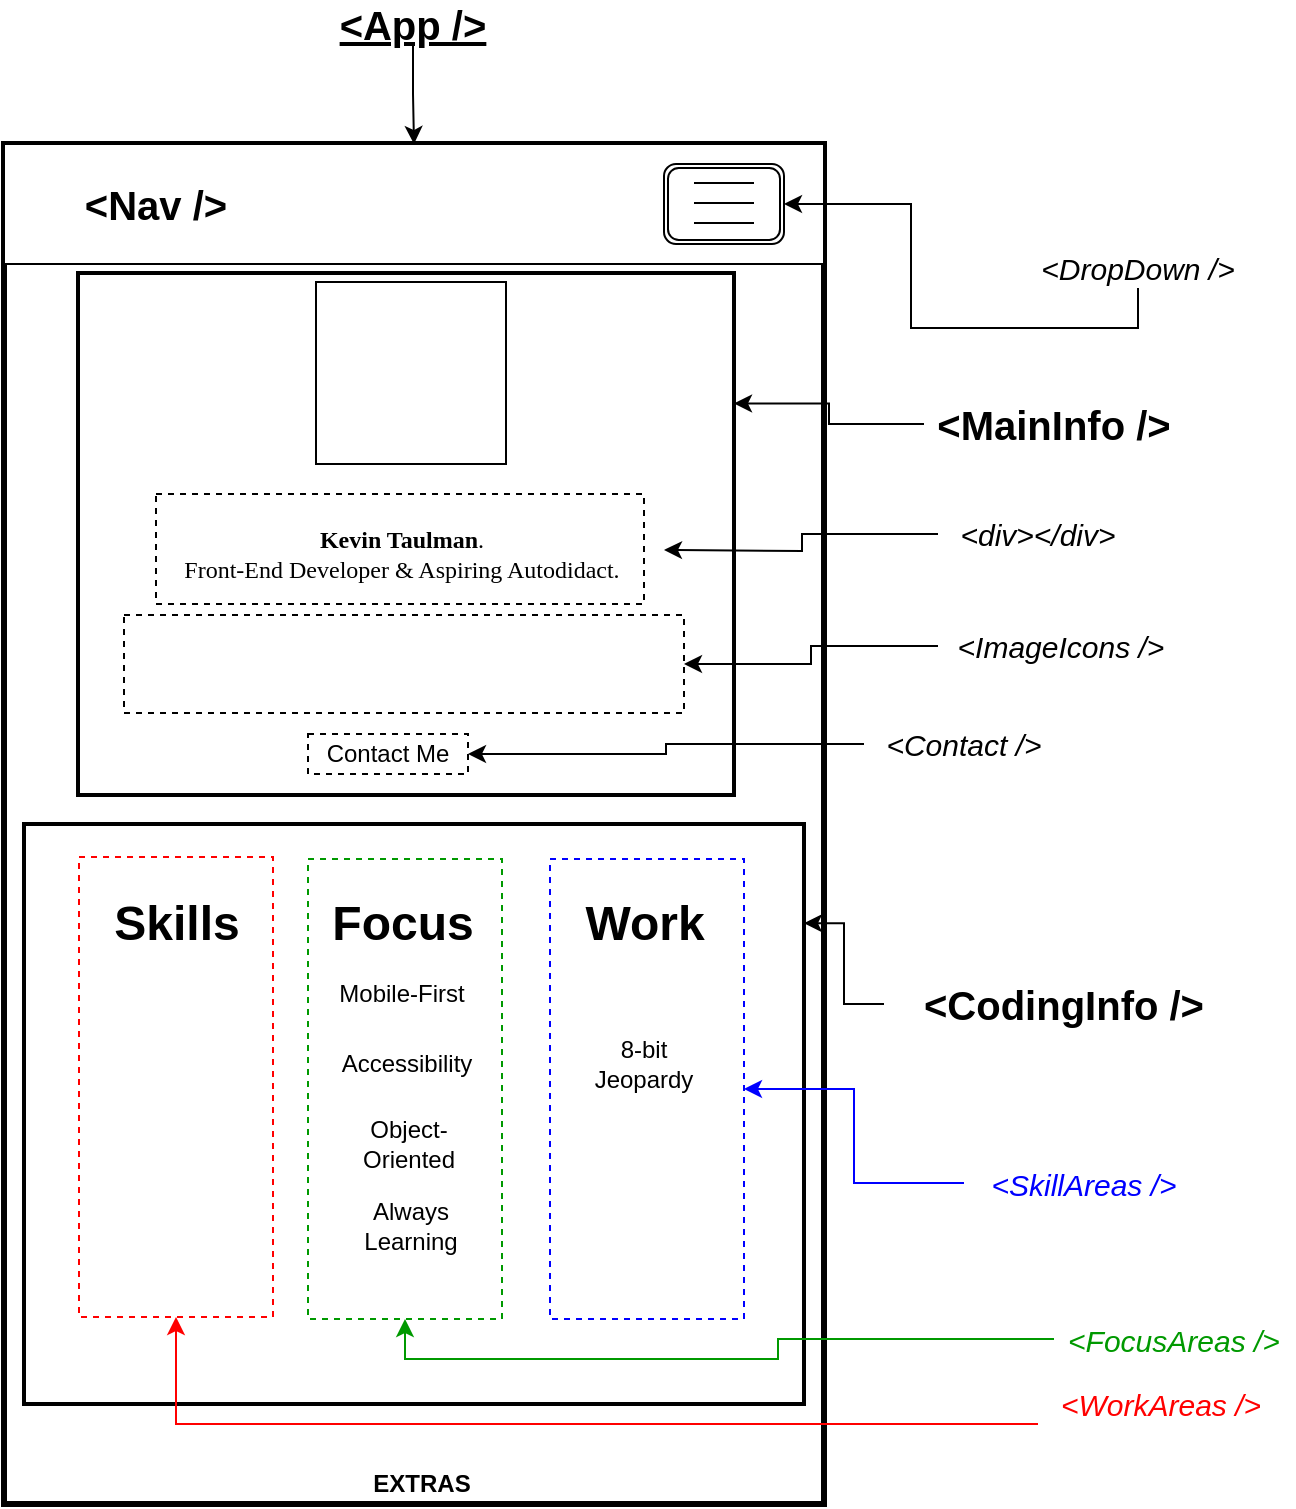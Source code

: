 <mxfile version="10.7.7" type="github"><diagram id="sbaWcVeCmNPk-JGHLUcN" name="Page-1"><mxGraphModel dx="1394" dy="1871" grid="1" gridSize="10" guides="1" tooltips="1" connect="1" arrows="1" fold="1" page="1" pageScale="1" pageWidth="850" pageHeight="1100" math="0" shadow="0"><root><mxCell id="0"/><mxCell id="1" parent="0"/><mxCell id="Syr2c9N-gupoHpOMPD8i-1" value="" style="rounded=0;whiteSpace=wrap;html=1;strokeWidth=3;" parent="1" vertex="1"><mxGeometry x="440" width="410" height="680" as="geometry"/></mxCell><mxCell id="Syr2c9N-gupoHpOMPD8i-4" value="&lt;font face=&quot;Lucida Console&quot;&gt;&lt;b&gt;Kevin Taulman&lt;/b&gt;.&lt;br&gt;Front-End Developer &amp;amp; Aspiring Autodidact.&lt;/font&gt;&lt;br&gt;" style="text;html=1;strokeColor=none;fillColor=none;align=center;verticalAlign=middle;whiteSpace=wrap;rounded=0;" parent="1" vertex="1"><mxGeometry x="523.5" y="180" width="230" height="50" as="geometry"/></mxCell><mxCell id="Syr2c9N-gupoHpOMPD8i-6" value="" style="rounded=0;whiteSpace=wrap;html=1;" parent="1" vertex="1"><mxGeometry x="440" width="410" height="60" as="geometry"/></mxCell><mxCell id="Syr2c9N-gupoHpOMPD8i-10" value="" style="shape=image;verticalLabelPosition=bottom;verticalAlign=top;imageAspect=0;image=https://media.licdn.com/dms/image/C5603AQGg4z-pBzWP_w/profile-displayphoto-shrink_200_200/0?e=1566432000&amp;v=beta&amp;t=ejqCMzsfv-fVfBC0OvZUbmj2-Y7nCyxlCLWVn8kARGQ" parent="1" vertex="1"><mxGeometry x="595.5" y="70" width="93" height="90" as="geometry"/></mxCell><mxCell id="Syr2c9N-gupoHpOMPD8i-11" value="" style="shape=image;verticalLabelPosition=bottom;verticalAlign=top;imageAspect=0;image=https://upload.wikimedia.org/wikipedia/commons/c/ca/LinkedIn_logo_initials.png" parent="1" vertex="1"><mxGeometry x="506" y="240" width="40" height="40" as="geometry"/></mxCell><mxCell id="Syr2c9N-gupoHpOMPD8i-12" value="" style="shape=image;verticalLabelPosition=bottom;verticalAlign=top;imageAspect=0;image=https://github.githubassets.com/images/modules/logos_page/GitHub-Mark.png" parent="1" vertex="1"><mxGeometry x="555.5" y="240" width="40" height="40" as="geometry"/></mxCell><mxCell id="Syr2c9N-gupoHpOMPD8i-13" value="" style="shape=image;verticalLabelPosition=bottom;verticalAlign=top;imageAspect=0;image=https://static01.nyt.com/images/2014/08/10/magazine/10wmt/10wmt-articleLarge-v4.jpg" parent="1" vertex="1"><mxGeometry x="603.5" y="241" width="45" height="38" as="geometry"/></mxCell><mxCell id="Syr2c9N-gupoHpOMPD8i-29" value="" style="shape=ext;double=1;rounded=1;whiteSpace=wrap;html=1;" parent="1" vertex="1"><mxGeometry x="770" y="10" width="60" height="40" as="geometry"/></mxCell><mxCell id="Syr2c9N-gupoHpOMPD8i-32" value="" style="endArrow=none;html=1;" parent="1" edge="1"><mxGeometry width="50" height="50" relative="1" as="geometry"><mxPoint x="785" y="19.444" as="sourcePoint"/><mxPoint x="815" y="19.5" as="targetPoint"/></mxGeometry></mxCell><mxCell id="Syr2c9N-gupoHpOMPD8i-33" value="" style="endArrow=none;html=1;" parent="1" edge="1"><mxGeometry width="50" height="50" relative="1" as="geometry"><mxPoint x="785" y="29.444" as="sourcePoint"/><mxPoint x="815" y="29.5" as="targetPoint"/></mxGeometry></mxCell><mxCell id="Syr2c9N-gupoHpOMPD8i-34" value="" style="endArrow=none;html=1;" parent="1" edge="1"><mxGeometry width="50" height="50" relative="1" as="geometry"><mxPoint x="785" y="39.444" as="sourcePoint"/><mxPoint x="815" y="39.5" as="targetPoint"/></mxGeometry></mxCell><mxCell id="Syr2c9N-gupoHpOMPD8i-36" value="Skills" style="text;strokeColor=none;fillColor=none;html=1;fontSize=24;fontStyle=1;verticalAlign=middle;align=center;" parent="1" vertex="1"><mxGeometry x="476" y="370" width="100" height="40" as="geometry"/></mxCell><mxCell id="Syr2c9N-gupoHpOMPD8i-37" value="Focus" style="text;strokeColor=none;fillColor=none;html=1;fontSize=24;fontStyle=1;verticalAlign=middle;align=center;" parent="1" vertex="1"><mxGeometry x="588.5" y="370" width="100" height="40" as="geometry"/></mxCell><mxCell id="Syr2c9N-gupoHpOMPD8i-39" value="" style="shape=image;verticalLabelPosition=bottom;verticalAlign=top;imageAspect=0;image=https://cdn2.iconfinder.com/data/icons/project-management-16/48/30-512.png" parent="1" vertex="1"><mxGeometry x="656.5" y="240" width="45" height="40" as="geometry"/></mxCell><mxCell id="Syr2c9N-gupoHpOMPD8i-40" value="Work" style="text;strokeColor=none;fillColor=none;html=1;fontSize=24;fontStyle=1;verticalAlign=middle;align=center;" parent="1" vertex="1"><mxGeometry x="710" y="370" width="100" height="40" as="geometry"/></mxCell><mxCell id="Syr2c9N-gupoHpOMPD8i-45" value="" style="shape=image;verticalLabelPosition=bottom;verticalAlign=top;imageAspect=0;image=https://designdroide.com/images/js-3.svg" parent="1" vertex="1"><mxGeometry x="513" y="410" width="27" height="30" as="geometry"/></mxCell><mxCell id="Syr2c9N-gupoHpOMPD8i-46" value="" style="shape=image;verticalLabelPosition=bottom;verticalAlign=top;imageAspect=0;image=https://nodejs.org/static/images/logos/nodejs-new-pantone-black.png" parent="1" vertex="1"><mxGeometry x="500" y="550" width="50" height="31" as="geometry"/></mxCell><mxCell id="Syr2c9N-gupoHpOMPD8i-47" value="" style="shape=image;verticalLabelPosition=bottom;verticalAlign=top;imageAspect=0;image=https://cdn.worldvectorlogo.com/logos/css3.svg" parent="1" vertex="1"><mxGeometry x="503" y="453" width="41" height="37" as="geometry"/></mxCell><mxCell id="Syr2c9N-gupoHpOMPD8i-48" value="" style="shape=image;verticalLabelPosition=bottom;verticalAlign=top;imageAspect=0;image=https://upload.wikimedia.org/wikipedia/commons/thumb/8/80/HTML5_logo_resized.svg/636px-HTML5_logo_resized.svg.png" parent="1" vertex="1"><mxGeometry x="509" y="499.5" width="29" height="41" as="geometry"/></mxCell><mxCell id="Syr2c9N-gupoHpOMPD8i-50" value="Mobile-First" style="text;html=1;strokeColor=none;fillColor=none;align=center;verticalAlign=middle;whiteSpace=wrap;rounded=0;" parent="1" vertex="1"><mxGeometry x="598.5" y="415" width="80" height="20" as="geometry"/></mxCell><mxCell id="Syr2c9N-gupoHpOMPD8i-51" value="Accessibility" style="text;html=1;strokeColor=none;fillColor=none;align=center;verticalAlign=middle;whiteSpace=wrap;rounded=0;direction=south;" parent="1" vertex="1"><mxGeometry x="603.5" y="440" width="75" height="40" as="geometry"/></mxCell><mxCell id="Syr2c9N-gupoHpOMPD8i-53" value="Always Learning" style="text;html=1;strokeColor=none;fillColor=none;align=center;verticalAlign=middle;whiteSpace=wrap;rounded=0;direction=south;" parent="1" vertex="1"><mxGeometry x="606" y="520.5" width="75" height="40" as="geometry"/></mxCell><mxCell id="Syr2c9N-gupoHpOMPD8i-54" value="Object-Oriented" style="text;html=1;strokeColor=none;fillColor=none;align=center;verticalAlign=middle;whiteSpace=wrap;rounded=0;direction=south;" parent="1" vertex="1"><mxGeometry x="604.5" y="479.5" width="75" height="40" as="geometry"/></mxCell><mxCell id="Syr2c9N-gupoHpOMPD8i-56" value="" style="shape=image;verticalLabelPosition=bottom;verticalAlign=top;imageAspect=0;image=https://media1.popsugar-assets.com/files/thumbor/yDrWgyB1j39hNTMMpw0TQpo4xiQ/fit-in/1024x1024/filters:format_auto-!!-:strip_icc-!!-/2018/01/02/842/n/1922441/91ccd450599a64f6_73a5a84a89841a7767bc53307154df41/i/Download-Monthly-Goal-Tracker.jpg" parent="1" vertex="1"><mxGeometry x="718" y="239" width="52" height="40" as="geometry"/></mxCell><mxCell id="Syr2c9N-gupoHpOMPD8i-57" value="" style="shape=image;verticalLabelPosition=bottom;verticalAlign=top;imageAspect=0;image=https://bloximages.newyork1.vip.townnews.com/standard.net/content/tncms/assets/v3/editorial/b/90/b900d6d1-2636-5aa2-8c51-bba2f27f6ebd/5b50803a7c485.image.png" parent="1" vertex="1"><mxGeometry x="718" y="409" width="90" height="44" as="geometry"/></mxCell><mxCell id="Syr2c9N-gupoHpOMPD8i-58" value="8-bit&lt;br&gt;Jeopardy&lt;br&gt;" style="text;html=1;strokeColor=none;fillColor=none;align=center;verticalAlign=middle;whiteSpace=wrap;rounded=0;" parent="1" vertex="1"><mxGeometry x="730" y="450" width="60" height="20" as="geometry"/></mxCell><mxCell id="Syr2c9N-gupoHpOMPD8i-59" value="EXTRAS" style="text;html=1;strokeColor=none;fillColor=none;align=center;verticalAlign=middle;whiteSpace=wrap;rounded=0;fontStyle=1" parent="1" vertex="1"><mxGeometry x="613.5" y="660" width="70" height="20" as="geometry"/></mxCell><object label="&amp;lt;Nav /&amp;gt;" font-size="25px;" id="Q0aPYeTSEBzsTpmVOlJK-10"><mxCell style="text;html=1;strokeColor=none;fillColor=none;align=center;verticalAlign=middle;whiteSpace=wrap;rounded=0;fontSize=20;fontStyle=1" vertex="1" parent="1"><mxGeometry x="466" y="20" width="100" height="20" as="geometry"/></mxCell></object><mxCell id="Q0aPYeTSEBzsTpmVOlJK-12" style="edgeStyle=orthogonalEdgeStyle;rounded=0;orthogonalLoop=1;jettySize=auto;html=1;exitX=0.5;exitY=1;exitDx=0;exitDy=0;fontSize=20;entryX=1;entryY=0.5;entryDx=0;entryDy=0;" edge="1" parent="1" source="Q0aPYeTSEBzsTpmVOlJK-11" target="Syr2c9N-gupoHpOMPD8i-29"><mxGeometry relative="1" as="geometry"/></mxCell><object label="&amp;lt;DropDown /&amp;gt;" font-size="25px;" id="Q0aPYeTSEBzsTpmVOlJK-11"><mxCell style="text;html=1;strokeColor=none;fillColor=none;align=center;verticalAlign=middle;whiteSpace=wrap;rounded=0;fontSize=15;fontStyle=2" vertex="1" parent="1"><mxGeometry x="957" y="52" width="100" height="20" as="geometry"/></mxCell></object><mxCell id="Q0aPYeTSEBzsTpmVOlJK-25" style="edgeStyle=orthogonalEdgeStyle;rounded=0;orthogonalLoop=1;jettySize=auto;html=1;fontSize=15;" edge="1" parent="1" source="Q0aPYeTSEBzsTpmVOlJK-13" target="Syr2c9N-gupoHpOMPD8i-6"><mxGeometry relative="1" as="geometry"/></mxCell><object label="&amp;lt;App /&amp;gt;" font-size="25px;" id="Q0aPYeTSEBzsTpmVOlJK-13"><mxCell style="text;html=1;strokeColor=none;fillColor=none;align=center;verticalAlign=middle;whiteSpace=wrap;rounded=0;fontSize=20;fontStyle=5" vertex="1" parent="1"><mxGeometry x="600" y="-70" width="89" height="20" as="geometry"/></mxCell></object><mxCell id="Q0aPYeTSEBzsTpmVOlJK-27" style="edgeStyle=orthogonalEdgeStyle;rounded=0;orthogonalLoop=1;jettySize=auto;html=1;entryX=1;entryY=0.25;entryDx=0;entryDy=0;fontSize=15;" edge="1" parent="1" source="Q0aPYeTSEBzsTpmVOlJK-14" target="Q0aPYeTSEBzsTpmVOlJK-21"><mxGeometry relative="1" as="geometry"/></mxCell><object label="&amp;lt;MainInfo /&amp;gt;" font-size="25px;" id="Q0aPYeTSEBzsTpmVOlJK-14"><mxCell style="text;html=1;strokeColor=none;fillColor=none;align=center;verticalAlign=middle;whiteSpace=wrap;rounded=0;fontSize=20;fontStyle=1" vertex="1" parent="1"><mxGeometry x="900" y="130" width="130" height="20" as="geometry"/></mxCell></object><mxCell id="Q0aPYeTSEBzsTpmVOlJK-16" value="" style="rounded=0;whiteSpace=wrap;html=1;fontSize=15;fillColor=none;strokeWidth=2;" vertex="1" parent="1"><mxGeometry x="450" y="340" width="390" height="290" as="geometry"/></mxCell><mxCell id="Q0aPYeTSEBzsTpmVOlJK-17" value="" style="rounded=0;whiteSpace=wrap;html=1;fillColor=none;fontSize=15;strokeColor=#FF0000;dashed=1;" vertex="1" parent="1"><mxGeometry x="477.5" y="356.5" width="97" height="230" as="geometry"/></mxCell><mxCell id="Q0aPYeTSEBzsTpmVOlJK-18" value="" style="rounded=0;whiteSpace=wrap;html=1;fillColor=none;fontSize=15;strokeColor=#009900;fontColor=#009900;dashed=1;" vertex="1" parent="1"><mxGeometry x="592" y="357.5" width="97" height="230" as="geometry"/></mxCell><mxCell id="Q0aPYeTSEBzsTpmVOlJK-19" value="" style="rounded=0;whiteSpace=wrap;html=1;fillColor=none;fontSize=15;dashed=1;strokeColor=#0000FF;" vertex="1" parent="1"><mxGeometry x="713" y="357.5" width="97" height="230" as="geometry"/></mxCell><mxCell id="Q0aPYeTSEBzsTpmVOlJK-21" value="" style="rounded=0;whiteSpace=wrap;html=1;fillColor=none;fontSize=15;strokeWidth=2;" vertex="1" parent="1"><mxGeometry x="477" y="64.5" width="328" height="261" as="geometry"/></mxCell><mxCell id="Q0aPYeTSEBzsTpmVOlJK-22" value="" style="rounded=0;whiteSpace=wrap;html=1;fillColor=none;fontSize=15;dashed=1;" vertex="1" parent="1"><mxGeometry x="516" y="175" width="244" height="55" as="geometry"/></mxCell><mxCell id="Q0aPYeTSEBzsTpmVOlJK-23" value="" style="rounded=0;whiteSpace=wrap;html=1;fillColor=none;fontSize=15;dashed=1;" vertex="1" parent="1"><mxGeometry x="500" y="235.5" width="280" height="49" as="geometry"/></mxCell><mxCell id="Q0aPYeTSEBzsTpmVOlJK-24" value="" style="rounded=0;whiteSpace=wrap;html=1;fillColor=none;fontSize=15;" vertex="1" parent="1"><mxGeometry x="596" y="69" width="95" height="91" as="geometry"/></mxCell><mxCell id="Q0aPYeTSEBzsTpmVOlJK-31" style="edgeStyle=orthogonalEdgeStyle;rounded=0;orthogonalLoop=1;jettySize=auto;html=1;fontSize=15;" edge="1" parent="1" source="Q0aPYeTSEBzsTpmVOlJK-29"><mxGeometry relative="1" as="geometry"><mxPoint x="770" y="203" as="targetPoint"/></mxGeometry></mxCell><object label="&amp;lt;div&amp;gt;&amp;lt;/div&amp;gt;" font-size="25px;" id="Q0aPYeTSEBzsTpmVOlJK-29"><mxCell style="text;html=1;strokeColor=none;fillColor=none;align=center;verticalAlign=middle;whiteSpace=wrap;rounded=0;fontSize=15;fontStyle=2" vertex="1" parent="1"><mxGeometry x="907" y="185" width="100" height="20" as="geometry"/></mxCell></object><mxCell id="Q0aPYeTSEBzsTpmVOlJK-33" style="edgeStyle=orthogonalEdgeStyle;rounded=0;orthogonalLoop=1;jettySize=auto;html=1;entryX=1;entryY=0.5;entryDx=0;entryDy=0;fontSize=15;" edge="1" parent="1" source="Q0aPYeTSEBzsTpmVOlJK-32" target="Q0aPYeTSEBzsTpmVOlJK-23"><mxGeometry relative="1" as="geometry"/></mxCell><object label="&amp;lt;ImageIcons /&amp;gt;" font-size="25px;" id="Q0aPYeTSEBzsTpmVOlJK-32"><mxCell style="text;html=1;strokeColor=none;fillColor=none;align=center;verticalAlign=middle;whiteSpace=wrap;rounded=0;fontSize=15;fontStyle=2" vertex="1" parent="1"><mxGeometry x="907" y="241" width="123" height="20" as="geometry"/></mxCell></object><mxCell id="Q0aPYeTSEBzsTpmVOlJK-39" style="edgeStyle=orthogonalEdgeStyle;rounded=0;orthogonalLoop=1;jettySize=auto;html=1;entryX=1;entryY=0.5;entryDx=0;entryDy=0;fontSize=15;" edge="1" parent="1" source="Q0aPYeTSEBzsTpmVOlJK-34" target="Syr2c9N-gupoHpOMPD8i-16"><mxGeometry relative="1" as="geometry"/></mxCell><object label="&amp;lt;Contact /&amp;gt;" font-size="25px;" id="Q0aPYeTSEBzsTpmVOlJK-34"><mxCell style="text;html=1;strokeColor=none;fillColor=none;align=center;verticalAlign=middle;whiteSpace=wrap;rounded=0;fontSize=15;fontStyle=2" vertex="1" parent="1"><mxGeometry x="870" y="290" width="100" height="20" as="geometry"/></mxCell></object><mxCell id="Syr2c9N-gupoHpOMPD8i-16" value="Contact Me" style="text;html=1;strokeColor=#000000;fillColor=none;align=center;verticalAlign=middle;whiteSpace=wrap;rounded=0;dashed=1;" parent="1" vertex="1"><mxGeometry x="592" y="295" width="80" height="20" as="geometry"/></mxCell><mxCell id="Q0aPYeTSEBzsTpmVOlJK-41" style="edgeStyle=orthogonalEdgeStyle;rounded=0;orthogonalLoop=1;jettySize=auto;html=1;entryX=1;entryY=0.171;entryDx=0;entryDy=0;entryPerimeter=0;fontSize=20;" edge="1" parent="1" source="Q0aPYeTSEBzsTpmVOlJK-40" target="Q0aPYeTSEBzsTpmVOlJK-16"><mxGeometry relative="1" as="geometry"/></mxCell><object label="&lt;b style=&quot;font-style: normal&quot;&gt;&lt;font style=&quot;font-size: 20px&quot;&gt;&amp;lt;CodingInfo /&amp;gt;&lt;/font&gt;&lt;/b&gt;" font-size="25px;" id="Q0aPYeTSEBzsTpmVOlJK-40"><mxCell style="text;html=1;strokeColor=none;fillColor=none;align=center;verticalAlign=middle;whiteSpace=wrap;rounded=0;fontSize=15;fontStyle=2" vertex="1" parent="1"><mxGeometry x="880" y="420" width="180" height="20" as="geometry"/></mxCell></object><mxCell id="Q0aPYeTSEBzsTpmVOlJK-47" style="edgeStyle=orthogonalEdgeStyle;rounded=0;orthogonalLoop=1;jettySize=auto;html=1;entryX=0.5;entryY=1;entryDx=0;entryDy=0;fontSize=20;strokeColor=#009900;fontColor=#009900;" edge="1" parent="1" source="Q0aPYeTSEBzsTpmVOlJK-42" target="Q0aPYeTSEBzsTpmVOlJK-18"><mxGeometry relative="1" as="geometry"/></mxCell><object label="&amp;lt;FocusAreas /&amp;gt;" font-size="25px;" id="Q0aPYeTSEBzsTpmVOlJK-42"><mxCell style="text;html=1;strokeColor=none;fillColor=none;align=center;verticalAlign=middle;whiteSpace=wrap;rounded=0;fontSize=15;fontStyle=2;fontColor=#009900;" vertex="1" parent="1"><mxGeometry x="965" y="587.5" width="120" height="20" as="geometry"/></mxCell></object><mxCell id="Q0aPYeTSEBzsTpmVOlJK-44" style="edgeStyle=orthogonalEdgeStyle;rounded=0;orthogonalLoop=1;jettySize=auto;html=1;entryX=0.5;entryY=1;entryDx=0;entryDy=0;fontSize=20;strokeColor=#FF0000;" edge="1" parent="1" source="Q0aPYeTSEBzsTpmVOlJK-43" target="Q0aPYeTSEBzsTpmVOlJK-17"><mxGeometry relative="1" as="geometry"><Array as="points"><mxPoint x="946" y="640"/><mxPoint x="526" y="640"/></Array></mxGeometry></mxCell><object label="&amp;lt;WorkAreas /&amp;gt;" font-size="25px;" id="Q0aPYeTSEBzsTpmVOlJK-43"><mxCell style="text;html=1;strokeColor=none;fillColor=none;align=center;verticalAlign=middle;whiteSpace=wrap;rounded=0;fontSize=15;fontStyle=2;fontColor=#FF0000;" vertex="1" parent="1"><mxGeometry x="957" y="620" width="123" height="20" as="geometry"/></mxCell></object><mxCell id="Q0aPYeTSEBzsTpmVOlJK-50" style="edgeStyle=orthogonalEdgeStyle;rounded=0;orthogonalLoop=1;jettySize=auto;html=1;entryX=1;entryY=0.5;entryDx=0;entryDy=0;strokeColor=#0000FF;fontSize=20;fontColor=#0000FF;" edge="1" parent="1" source="Q0aPYeTSEBzsTpmVOlJK-48" target="Q0aPYeTSEBzsTpmVOlJK-19"><mxGeometry relative="1" as="geometry"/></mxCell><object label="&amp;lt;SkillAreas /&amp;gt;" font-size="25px;" id="Q0aPYeTSEBzsTpmVOlJK-48"><mxCell style="text;html=1;strokeColor=none;fillColor=none;align=center;verticalAlign=middle;whiteSpace=wrap;rounded=0;fontSize=15;fontStyle=2;fontColor=#0000FF;" vertex="1" parent="1"><mxGeometry x="920" y="509.5" width="120" height="20" as="geometry"/></mxCell></object></root></mxGraphModel></diagram></mxfile>